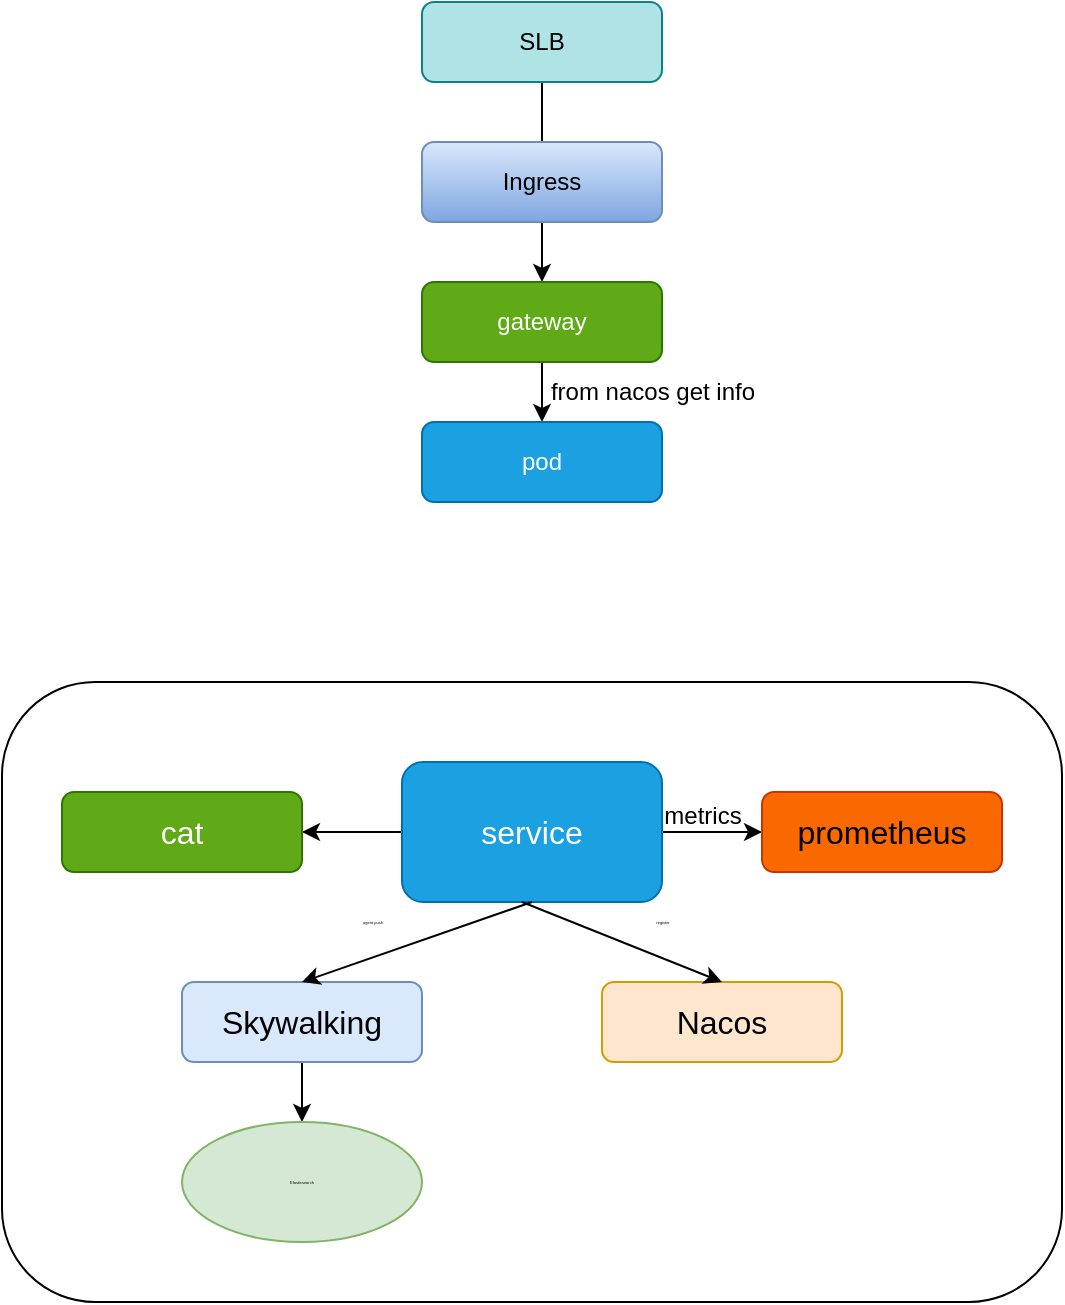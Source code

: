 <mxfile version="20.3.3" type="github">
  <diagram id="JfSaJVkq2qMQTscvGuvb" name="第 1 页">
    <mxGraphModel dx="1209" dy="662" grid="1" gridSize="10" guides="1" tooltips="1" connect="1" arrows="1" fold="1" page="1" pageScale="1" pageWidth="827" pageHeight="1169" math="0" shadow="0">
      <root>
        <mxCell id="0" />
        <mxCell id="1" parent="0" />
        <mxCell id="AZBfA5VtVvtT3TL3M453-23" value="" style="edgeStyle=orthogonalEdgeStyle;rounded=0;orthogonalLoop=1;jettySize=auto;html=1;fontSize=2;" edge="1" parent="1" source="AZBfA5VtVvtT3TL3M453-1" target="AZBfA5VtVvtT3TL3M453-22">
          <mxGeometry relative="1" as="geometry" />
        </mxCell>
        <mxCell id="AZBfA5VtVvtT3TL3M453-28" value="" style="edgeStyle=orthogonalEdgeStyle;rounded=0;orthogonalLoop=1;jettySize=auto;html=1;fontSize=2;" edge="1" parent="1" source="AZBfA5VtVvtT3TL3M453-1" target="AZBfA5VtVvtT3TL3M453-27">
          <mxGeometry relative="1" as="geometry" />
        </mxCell>
        <mxCell id="AZBfA5VtVvtT3TL3M453-1" value="&lt;font style=&quot;font-size: 16px;&quot;&gt;service&lt;/font&gt;" style="rounded=1;whiteSpace=wrap;html=1;fillColor=#1ba1e2;fontColor=#ffffff;strokeColor=#006EAF;" vertex="1" parent="1">
          <mxGeometry x="290" y="530" width="130" height="70" as="geometry" />
        </mxCell>
        <mxCell id="AZBfA5VtVvtT3TL3M453-24" value="" style="edgeStyle=orthogonalEdgeStyle;rounded=0;orthogonalLoop=1;jettySize=auto;html=1;fontSize=2;" edge="1" parent="1" source="AZBfA5VtVvtT3TL3M453-2" target="AZBfA5VtVvtT3TL3M453-14">
          <mxGeometry relative="1" as="geometry" />
        </mxCell>
        <mxCell id="AZBfA5VtVvtT3TL3M453-2" value="&lt;font style=&quot;font-size: 16px;&quot;&gt;Skywalking&lt;/font&gt;" style="rounded=1;whiteSpace=wrap;html=1;fillColor=#dae8fc;strokeColor=#6c8ebf;" vertex="1" parent="1">
          <mxGeometry x="180" y="640" width="120" height="40" as="geometry" />
        </mxCell>
        <mxCell id="AZBfA5VtVvtT3TL3M453-4" value="&lt;font style=&quot;font-size: 16px;&quot;&gt;Nacos&lt;/font&gt;" style="rounded=1;whiteSpace=wrap;html=1;fillColor=#ffe6cc;strokeColor=#d79b00;" vertex="1" parent="1">
          <mxGeometry x="390" y="640" width="120" height="40" as="geometry" />
        </mxCell>
        <mxCell id="AZBfA5VtVvtT3TL3M453-5" value="" style="endArrow=classic;html=1;rounded=0;fontSize=16;entryX=0.5;entryY=0;entryDx=0;entryDy=0;exitX=0.5;exitY=1;exitDx=0;exitDy=0;" edge="1" parent="1" source="AZBfA5VtVvtT3TL3M453-1" target="AZBfA5VtVvtT3TL3M453-2">
          <mxGeometry width="50" height="50" relative="1" as="geometry">
            <mxPoint x="340" y="620" as="sourcePoint" />
            <mxPoint x="390" y="570" as="targetPoint" />
          </mxGeometry>
        </mxCell>
        <mxCell id="AZBfA5VtVvtT3TL3M453-6" value="" style="endArrow=classic;html=1;rounded=0;fontSize=16;entryX=0.5;entryY=0;entryDx=0;entryDy=0;" edge="1" parent="1" target="AZBfA5VtVvtT3TL3M453-4">
          <mxGeometry width="50" height="50" relative="1" as="geometry">
            <mxPoint x="350" y="600" as="sourcePoint" />
            <mxPoint x="390" y="570" as="targetPoint" />
          </mxGeometry>
        </mxCell>
        <mxCell id="AZBfA5VtVvtT3TL3M453-10" value="agent push" style="text;html=1;align=center;verticalAlign=middle;resizable=0;points=[];autosize=1;strokeColor=none;fillColor=none;fontSize=2;" vertex="1" parent="1">
          <mxGeometry x="235" y="595" width="80" height="30" as="geometry" />
        </mxCell>
        <mxCell id="AZBfA5VtVvtT3TL3M453-11" value="register" style="text;html=1;align=center;verticalAlign=middle;resizable=0;points=[];autosize=1;strokeColor=none;fillColor=none;fontSize=2;" vertex="1" parent="1">
          <mxGeometry x="390" y="595" width="60" height="30" as="geometry" />
        </mxCell>
        <mxCell id="AZBfA5VtVvtT3TL3M453-14" value="Elasticsearch" style="ellipse;whiteSpace=wrap;html=1;fontSize=2;fillColor=#d5e8d4;strokeColor=#82b366;" vertex="1" parent="1">
          <mxGeometry x="180" y="710" width="120" height="60" as="geometry" />
        </mxCell>
        <mxCell id="AZBfA5VtVvtT3TL3M453-22" value="&lt;font style=&quot;font-size: 16px;&quot;&gt;cat&lt;/font&gt;" style="rounded=1;whiteSpace=wrap;html=1;fillColor=#60a917;fontColor=#ffffff;strokeColor=#2D7600;" vertex="1" parent="1">
          <mxGeometry x="120" y="545" width="120" height="40" as="geometry" />
        </mxCell>
        <mxCell id="AZBfA5VtVvtT3TL3M453-27" value="&lt;font style=&quot;font-size: 16px;&quot;&gt;prometheus&lt;/font&gt;" style="rounded=1;whiteSpace=wrap;html=1;fillColor=#fa6800;fontColor=#000000;strokeColor=#C73500;" vertex="1" parent="1">
          <mxGeometry x="470" y="545" width="120" height="40" as="geometry" />
        </mxCell>
        <mxCell id="AZBfA5VtVvtT3TL3M453-29" value="&lt;font style=&quot;font-size: 12px;&quot;&gt;metrics&lt;/font&gt;" style="text;html=1;align=center;verticalAlign=middle;resizable=0;points=[];autosize=1;strokeColor=none;fillColor=none;fontSize=16;" vertex="1" parent="1">
          <mxGeometry x="410" y="540" width="60" height="30" as="geometry" />
        </mxCell>
        <mxCell id="AZBfA5VtVvtT3TL3M453-34" value="" style="rounded=1;whiteSpace=wrap;html=1;fontSize=12;fillColor=none;" vertex="1" parent="1">
          <mxGeometry x="90" y="490" width="530" height="310" as="geometry" />
        </mxCell>
        <mxCell id="AZBfA5VtVvtT3TL3M453-40" value="" style="edgeStyle=orthogonalEdgeStyle;rounded=0;orthogonalLoop=1;jettySize=auto;html=1;fontSize=12;" edge="1" parent="1" source="AZBfA5VtVvtT3TL3M453-35" target="AZBfA5VtVvtT3TL3M453-39">
          <mxGeometry relative="1" as="geometry" />
        </mxCell>
        <mxCell id="AZBfA5VtVvtT3TL3M453-35" value="SLB" style="rounded=1;whiteSpace=wrap;html=1;fontSize=12;fillColor=#b0e3e6;strokeColor=#0e8088;" vertex="1" parent="1">
          <mxGeometry x="300" y="150" width="120" height="40" as="geometry" />
        </mxCell>
        <mxCell id="AZBfA5VtVvtT3TL3M453-38" value="Ingress" style="rounded=1;whiteSpace=wrap;html=1;fontSize=12;fillColor=#dae8fc;gradientColor=#7ea6e0;strokeColor=#6c8ebf;" vertex="1" parent="1">
          <mxGeometry x="300" y="220" width="120" height="40" as="geometry" />
        </mxCell>
        <mxCell id="AZBfA5VtVvtT3TL3M453-43" value="" style="edgeStyle=orthogonalEdgeStyle;rounded=0;orthogonalLoop=1;jettySize=auto;html=1;fontSize=12;" edge="1" parent="1" source="AZBfA5VtVvtT3TL3M453-39" target="AZBfA5VtVvtT3TL3M453-42">
          <mxGeometry relative="1" as="geometry" />
        </mxCell>
        <mxCell id="AZBfA5VtVvtT3TL3M453-39" value="gateway" style="rounded=1;whiteSpace=wrap;html=1;fontSize=12;fillColor=#60a917;strokeColor=#2D7600;fontColor=#ffffff;" vertex="1" parent="1">
          <mxGeometry x="300" y="290" width="120" height="40" as="geometry" />
        </mxCell>
        <mxCell id="AZBfA5VtVvtT3TL3M453-42" value="pod" style="rounded=1;whiteSpace=wrap;html=1;fontSize=12;fillColor=#1ba1e2;fontColor=#ffffff;strokeColor=#006EAF;" vertex="1" parent="1">
          <mxGeometry x="300" y="360" width="120" height="40" as="geometry" />
        </mxCell>
        <mxCell id="AZBfA5VtVvtT3TL3M453-44" value="from nacos get info" style="text;html=1;align=center;verticalAlign=middle;resizable=0;points=[];autosize=1;strokeColor=none;fillColor=none;fontSize=12;" vertex="1" parent="1">
          <mxGeometry x="350" y="330" width="130" height="30" as="geometry" />
        </mxCell>
      </root>
    </mxGraphModel>
  </diagram>
</mxfile>
